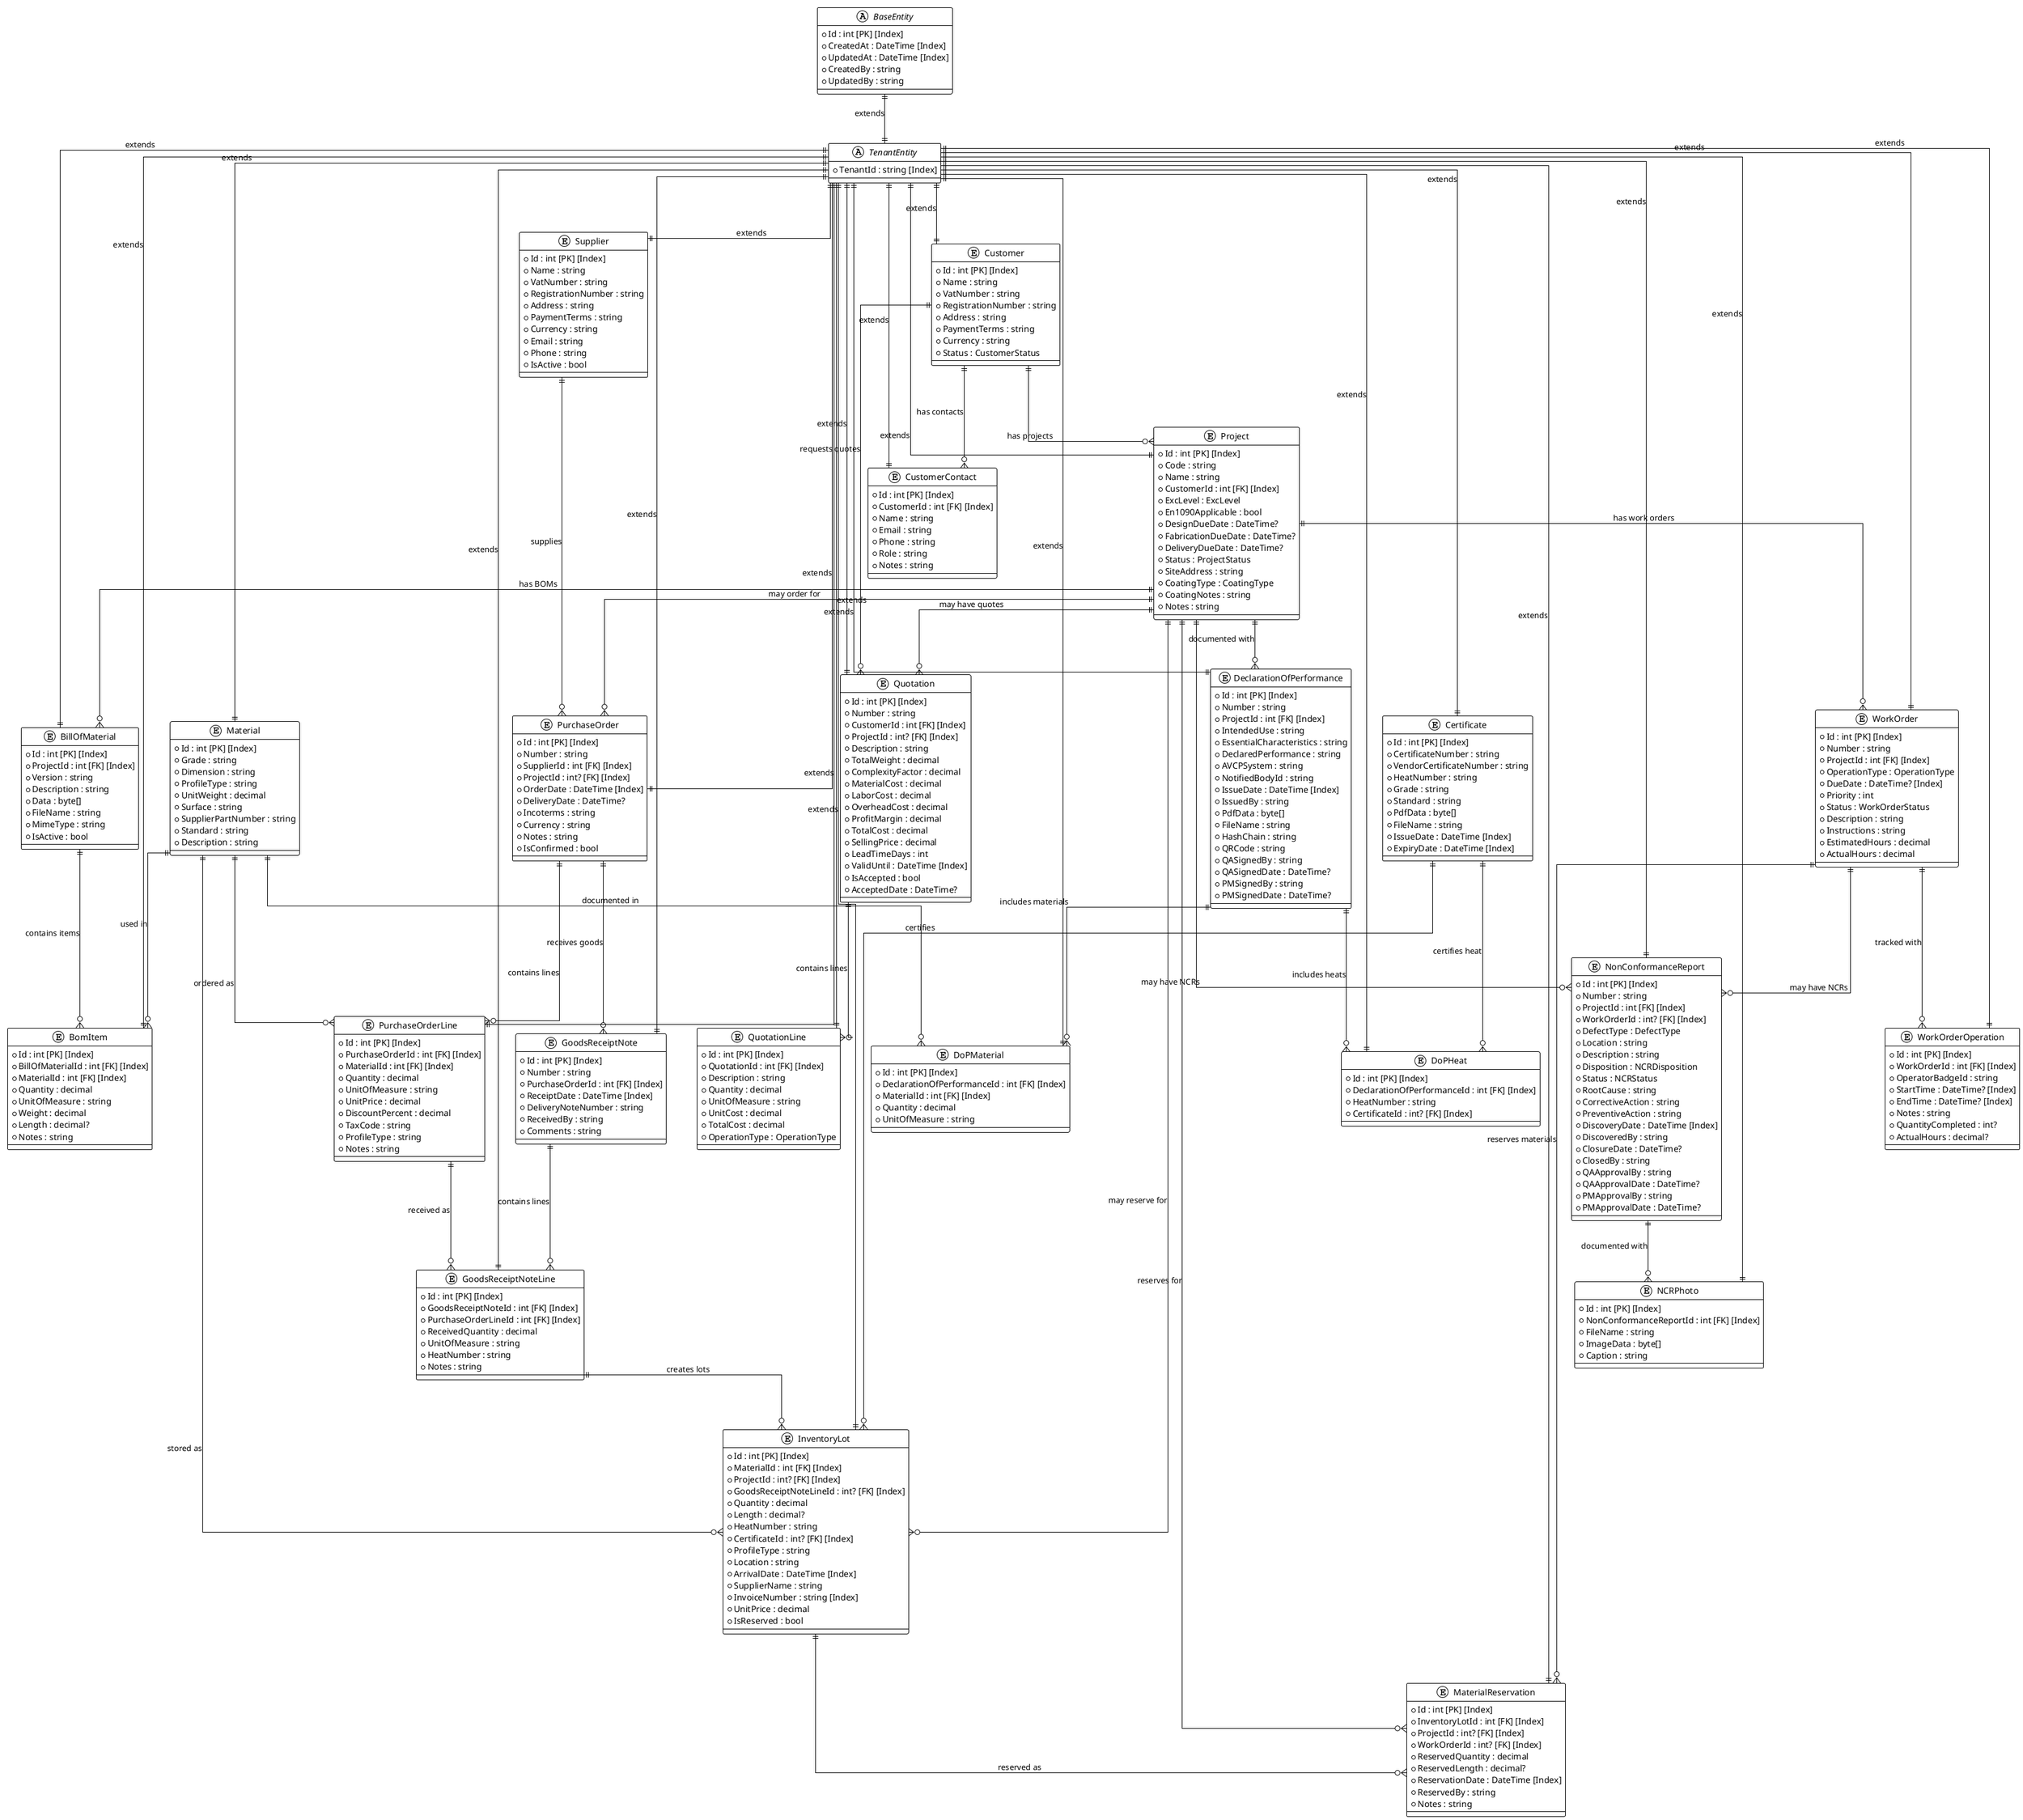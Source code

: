 @startuml MPM Entity Relationship Diagram
!theme plain
skinparam linetype ortho
skinparam ranksep 80
skinparam nodesep 50

' Base Entities
abstract class BaseEntity {
  + Id : int [PK] [Index]
  + CreatedAt : DateTime [Index]
  + UpdatedAt : DateTime [Index]  
  + CreatedBy : string
  + UpdatedBy : string
}

abstract class TenantEntity {
  + TenantId : string [Index]
}

BaseEntity ||--|| TenantEntity : extends

' Customer Management
entity Customer {
  + Id : int [PK] [Index]
  + Name : string
  + VatNumber : string
  + RegistrationNumber : string
  + Address : string
  + PaymentTerms : string
  + Currency : string
  + Status : CustomerStatus
}

entity CustomerContact {
  + Id : int [PK] [Index]
  + CustomerId : int [FK] [Index]
  + Name : string
  + Email : string
  + Phone : string
  + Role : string
  + Notes : string
}

TenantEntity ||--|| Customer : extends
TenantEntity ||--|| CustomerContact : extends
Customer ||--o{ CustomerContact : "has contacts"

' Project Management
entity Project {
  + Id : int [PK] [Index]
  + Code : string
  + Name : string
  + CustomerId : int [FK] [Index]
  + ExcLevel : ExcLevel
  + En1090Applicable : bool
  + DesignDueDate : DateTime?
  + FabricationDueDate : DateTime?
  + DeliveryDueDate : DateTime?
  + Status : ProjectStatus
  + SiteAddress : string
  + CoatingType : CoatingType
  + CoatingNotes : string
  + Notes : string
}

entity BillOfMaterial {
  + Id : int [PK] [Index]
  + ProjectId : int [FK] [Index]
  + Version : string
  + Description : string
  + Data : byte[]
  + FileName : string
  + MimeType : string
  + IsActive : bool
}

entity BomItem {
  + Id : int [PK] [Index]
  + BillOfMaterialId : int [FK] [Index]
  + MaterialId : int [FK] [Index]
  + Quantity : decimal
  + UnitOfMeasure : string
  + Weight : decimal
  + Length : decimal?
  + Notes : string
}

TenantEntity ||--|| Project : extends
TenantEntity ||--|| BillOfMaterial : extends
TenantEntity ||--|| BomItem : extends

Customer ||--o{ Project : "has projects"
Project ||--o{ BillOfMaterial : "has BOMs"
BillOfMaterial ||--o{ BomItem : "contains items"

' Material and Supplier Management
entity Material {
  + Id : int [PK] [Index]
  + Grade : string
  + Dimension : string
  + ProfileType : string
  + UnitWeight : decimal
  + Surface : string
  + SupplierPartNumber : string
  + Standard : string
  + Description : string
}

entity Supplier {
  + Id : int [PK] [Index]
  + Name : string
  + VatNumber : string
  + RegistrationNumber : string
  + Address : string
  + PaymentTerms : string
  + Currency : string
  + Email : string
  + Phone : string
  + IsActive : bool
}

entity PurchaseOrder {
  + Id : int [PK] [Index]
  + Number : string
  + SupplierId : int [FK] [Index]
  + ProjectId : int? [FK] [Index]
  + OrderDate : DateTime [Index]
  + DeliveryDate : DateTime?
  + Incoterms : string
  + Currency : string
  + Notes : string
  + IsConfirmed : bool
}

entity PurchaseOrderLine {
  + Id : int [PK] [Index]
  + PurchaseOrderId : int [FK] [Index]
  + MaterialId : int [FK] [Index]
  + Quantity : decimal
  + UnitOfMeasure : string
  + UnitPrice : decimal
  + DiscountPercent : decimal
  + TaxCode : string
  + ProfileType : string
  + Notes : string
}

TenantEntity ||--|| Material : extends
TenantEntity ||--|| Supplier : extends
TenantEntity ||--|| PurchaseOrder : extends
TenantEntity ||--|| PurchaseOrderLine : extends

Material ||--o{ BomItem : "used in"
Supplier ||--o{ PurchaseOrder : "supplies"
Project ||--o{ PurchaseOrder : "may order for"
PurchaseOrder ||--o{ PurchaseOrderLine : "contains lines"
Material ||--o{ PurchaseOrderLine : "ordered as"

' Inventory Management
entity GoodsReceiptNote {
  + Id : int [PK] [Index]
  + Number : string
  + PurchaseOrderId : int [FK] [Index]
  + ReceiptDate : DateTime [Index]
  + DeliveryNoteNumber : string
  + ReceivedBy : string
  + Comments : string
}

entity GoodsReceiptNoteLine {
  + Id : int [PK] [Index]
  + GoodsReceiptNoteId : int [FK] [Index]
  + PurchaseOrderLineId : int [FK] [Index]
  + ReceivedQuantity : decimal
  + UnitOfMeasure : string
  + HeatNumber : string
  + Notes : string
}

entity InventoryLot {
  + Id : int [PK] [Index]
  + MaterialId : int [FK] [Index]
  + ProjectId : int? [FK] [Index]
  + GoodsReceiptNoteLineId : int? [FK] [Index]
  + Quantity : decimal
  + Length : decimal?
  + HeatNumber : string
  + CertificateId : int? [FK] [Index]
  + ProfileType : string
  + Location : string
  + ArrivalDate : DateTime [Index]
  + SupplierName : string
  + InvoiceNumber : string [Index]
  + UnitPrice : decimal
  + IsReserved : bool
}

entity MaterialReservation {
  + Id : int [PK] [Index]
  + InventoryLotId : int [FK] [Index]
  + ProjectId : int? [FK] [Index]
  + WorkOrderId : int? [FK] [Index]
  + ReservedQuantity : decimal
  + ReservedLength : decimal?
  + ReservationDate : DateTime [Index]
  + ReservedBy : string
  + Notes : string
}

entity Certificate {
  + Id : int [PK] [Index]
  + CertificateNumber : string
  + VendorCertificateNumber : string
  + HeatNumber : string
  + Grade : string
  + Standard : string
  + PdfData : byte[]
  + FileName : string
  + IssueDate : DateTime [Index]
  + ExpiryDate : DateTime [Index]
}

TenantEntity ||--|| GoodsReceiptNote : extends
TenantEntity ||--|| GoodsReceiptNoteLine : extends
TenantEntity ||--|| InventoryLot : extends
TenantEntity ||--|| MaterialReservation : extends
TenantEntity ||--|| Certificate : extends

PurchaseOrder ||--o{ GoodsReceiptNote : "receives goods"
GoodsReceiptNote ||--o{ GoodsReceiptNoteLine : "contains lines"
PurchaseOrderLine ||--o{ GoodsReceiptNoteLine : "received as"
GoodsReceiptNoteLine ||--o{ InventoryLot : "creates lots"
Material ||--o{ InventoryLot : "stored as"
Project ||--o{ InventoryLot : "may reserve for"
Certificate ||--o{ InventoryLot : "certifies"
InventoryLot ||--o{ MaterialReservation : "reserved as"
Project ||--o{ MaterialReservation : "reserves for"

' Work Order Management
entity WorkOrder {
  + Id : int [PK] [Index]
  + Number : string
  + ProjectId : int [FK] [Index]
  + OperationType : OperationType
  + DueDate : DateTime? [Index]
  + Priority : int
  + Status : WorkOrderStatus
  + Description : string
  + Instructions : string
  + EstimatedHours : decimal
  + ActualHours : decimal
}

entity WorkOrderOperation {
  + Id : int [PK] [Index]
  + WorkOrderId : int [FK] [Index]
  + OperatorBadgeId : string
  + StartTime : DateTime? [Index]
  + EndTime : DateTime? [Index]
  + Notes : string
  + QuantityCompleted : int?
  + ActualHours : decimal?
}

TenantEntity ||--|| WorkOrder : extends
TenantEntity ||--|| WorkOrderOperation : extends

Project ||--o{ WorkOrder : "has work orders"
WorkOrder ||--o{ WorkOrderOperation : "tracked with"
WorkOrder ||--o{ MaterialReservation : "reserves materials"

' Quality Management
entity NonConformanceReport {
  + Id : int [PK] [Index]
  + Number : string
  + ProjectId : int [FK] [Index]
  + WorkOrderId : int? [FK] [Index]
  + DefectType : DefectType
  + Location : string
  + Description : string
  + Disposition : NCRDisposition
  + Status : NCRStatus
  + RootCause : string
  + CorrectiveAction : string
  + PreventiveAction : string
  + DiscoveryDate : DateTime [Index]
  + DiscoveredBy : string
  + ClosureDate : DateTime?
  + ClosedBy : string
  + QAApprovalBy : string
  + QAApprovalDate : DateTime?
  + PMApprovalBy : string
  + PMApprovalDate : DateTime?
}

entity NCRPhoto {
  + Id : int [PK] [Index]
  + NonConformanceReportId : int [FK] [Index]
  + FileName : string
  + ImageData : byte[]
  + Caption : string
}

entity DeclarationOfPerformance {
  + Id : int [PK] [Index]
  + Number : string
  + ProjectId : int [FK] [Index]
  + IntendedUse : string
  + EssentialCharacteristics : string
  + DeclaredPerformance : string
  + AVCPSystem : string
  + NotifiedBodyId : string
  + IssueDate : DateTime [Index]
  + IssuedBy : string
  + PdfData : byte[]
  + FileName : string
  + HashChain : string
  + QRCode : string
  + QASignedBy : string
  + QASignedDate : DateTime?
  + PMSignedBy : string
  + PMSignedDate : DateTime?
}

entity DoPMaterial {
  + Id : int [PK] [Index]
  + DeclarationOfPerformanceId : int [FK] [Index]
  + MaterialId : int [FK] [Index]
  + Quantity : decimal
  + UnitOfMeasure : string
}

entity DoPHeat {
  + Id : int [PK] [Index]
  + DeclarationOfPerformanceId : int [FK] [Index]
  + HeatNumber : string
  + CertificateId : int? [FK] [Index]
}

TenantEntity ||--|| NonConformanceReport : extends
TenantEntity ||--|| NCRPhoto : extends
TenantEntity ||--|| DeclarationOfPerformance : extends
TenantEntity ||--|| DoPMaterial : extends
TenantEntity ||--|| DoPHeat : extends

Project ||--o{ NonConformanceReport : "may have NCRs"
WorkOrder ||--o{ NonConformanceReport : "may have NCRs"
NonConformanceReport ||--o{ NCRPhoto : "documented with"
Project ||--o{ DeclarationOfPerformance : "documented with"
DeclarationOfPerformance ||--o{ DoPMaterial : "includes materials"
DeclarationOfPerformance ||--o{ DoPHeat : "includes heats"
Material ||--o{ DoPMaterial : "documented in"
Certificate ||--o{ DoPHeat : "certifies heat"

' Quotation Management
entity Quotation {
  + Id : int [PK] [Index]
  + Number : string
  + CustomerId : int [FK] [Index]
  + ProjectId : int? [FK] [Index]
  + Description : string
  + TotalWeight : decimal
  + ComplexityFactor : decimal
  + MaterialCost : decimal
  + LaborCost : decimal
  + OverheadCost : decimal
  + ProfitMargin : decimal
  + TotalCost : decimal
  + SellingPrice : decimal
  + LeadTimeDays : int
  + ValidUntil : DateTime [Index]
  + IsAccepted : bool
  + AcceptedDate : DateTime?
}

entity QuotationLine {
  + Id : int [PK] [Index]
  + QuotationId : int [FK] [Index]
  + Description : string
  + Quantity : decimal
  + UnitOfMeasure : string
  + UnitCost : decimal
  + TotalCost : decimal
  + OperationType : OperationType
}

TenantEntity ||--|| Quotation : extends
TenantEntity ||--|| QuotationLine : extends

Customer ||--o{ Quotation : "requests quotes"
Project ||--o{ Quotation : "may have quotes"
Quotation ||--o{ QuotationLine : "contains lines"

@enduml
